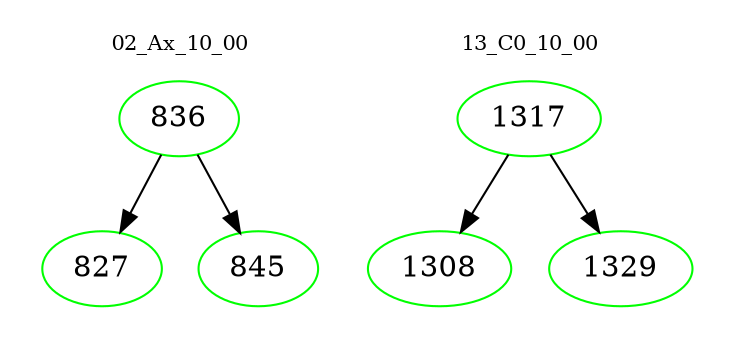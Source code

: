 digraph{
subgraph cluster_0 {
color = white
label = "02_Ax_10_00";
fontsize=10;
T0_836 [label="836", color="green"]
T0_836 -> T0_827 [color="black"]
T0_827 [label="827", color="green"]
T0_836 -> T0_845 [color="black"]
T0_845 [label="845", color="green"]
}
subgraph cluster_1 {
color = white
label = "13_C0_10_00";
fontsize=10;
T1_1317 [label="1317", color="green"]
T1_1317 -> T1_1308 [color="black"]
T1_1308 [label="1308", color="green"]
T1_1317 -> T1_1329 [color="black"]
T1_1329 [label="1329", color="green"]
}
}
